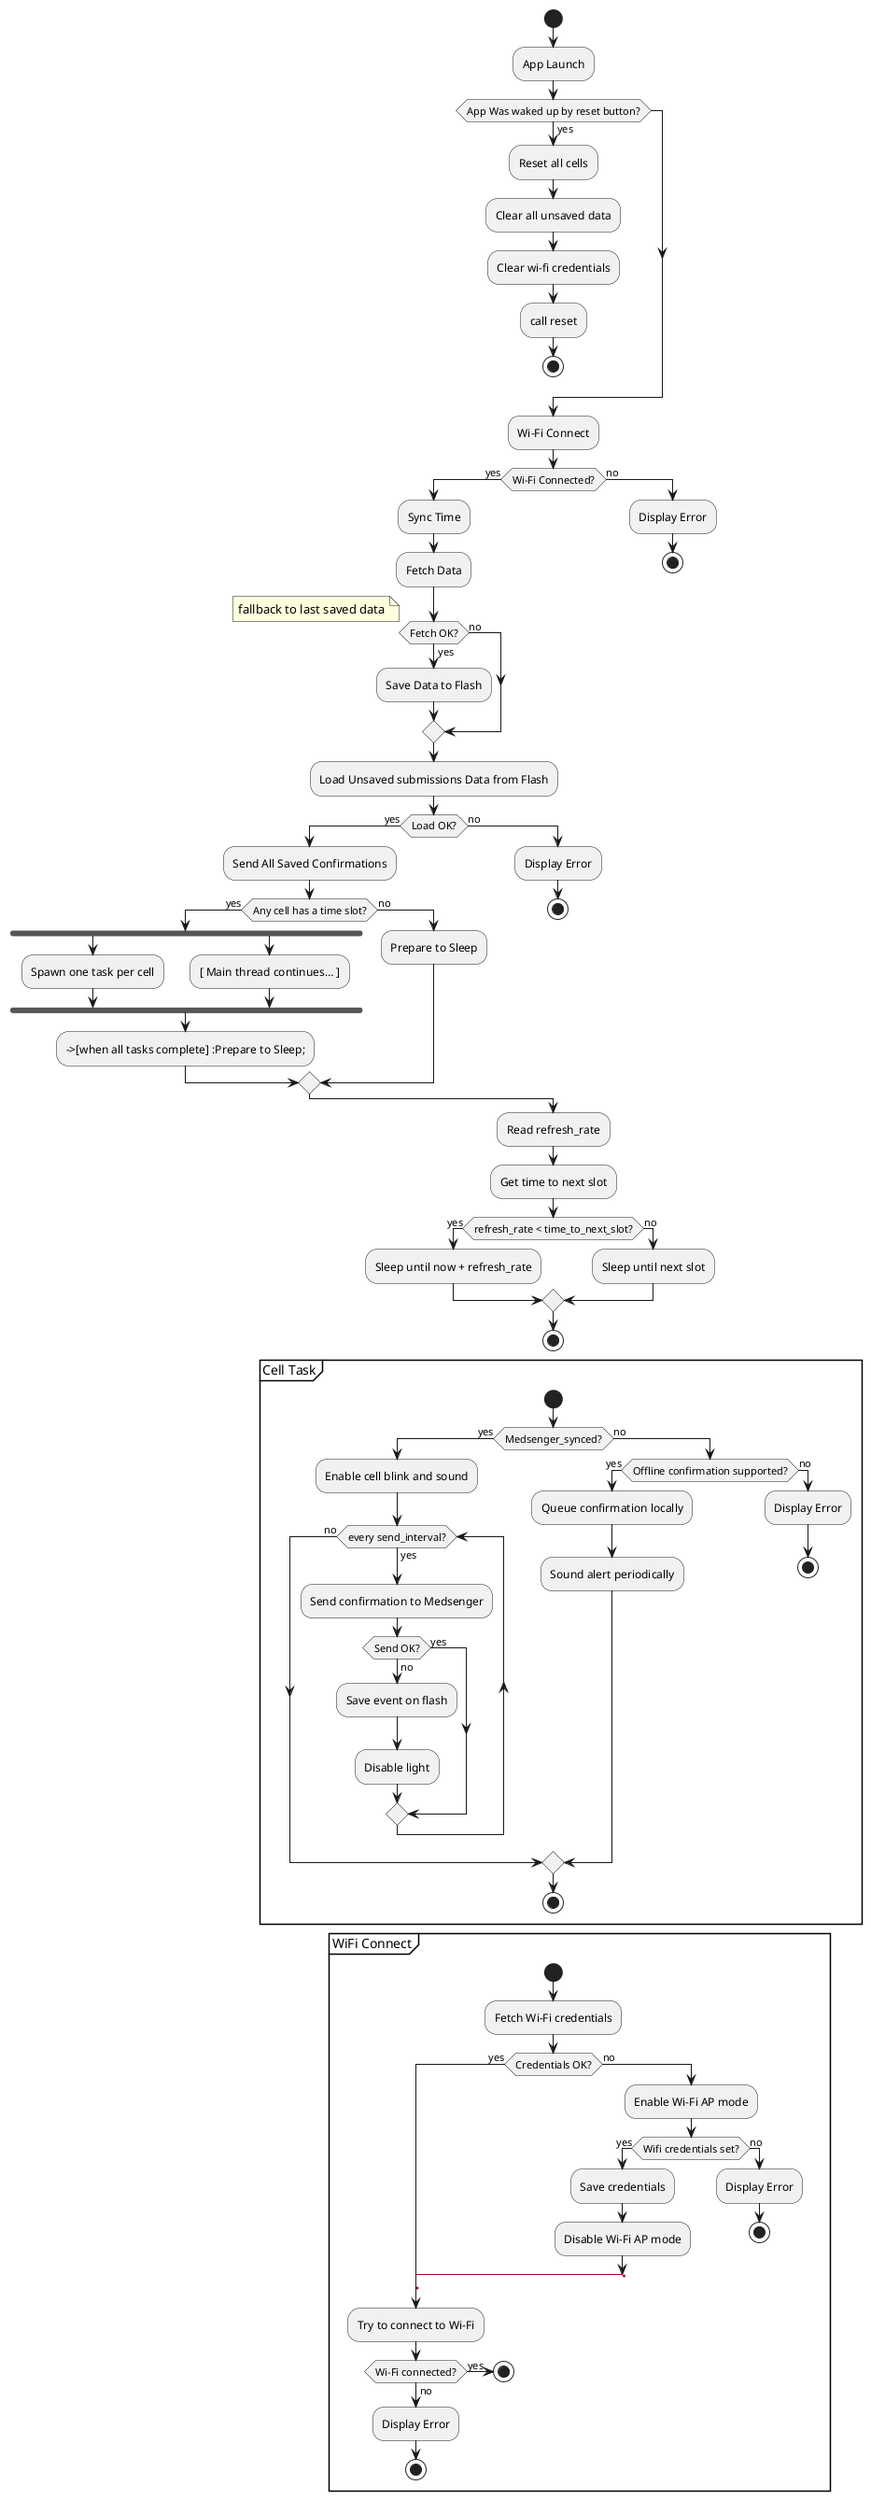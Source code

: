 @startuml
!pragma layout activityBeta

start
:App Launch;
if (App Was waked up by reset button?) then (yes)
    :Reset all cells;
    :Clear all unsaved data;
    :Clear wi-fi credentials;
    :call reset;
    stop
endif
:Wi‑Fi Connect;
if (Wi‑Fi Connected?) then (yes)
    :Sync Time;
    :Fetch Data;
    if (Fetch OK?) then (yes)
        :Save Data to Flash;
    else (no)
        note right: fallback to last saved data
    endif
    :Load Unsaved submissions Data from Flash;
    if (Load OK?) then (yes)
        :Send All Saved Confirmations;
        if (Any cell has a time slot?) then (yes)
            fork
                :Spawn one task per cell;
            fork again
                :[ Main thread continues… ];
            end fork
            -->[when all tasks complete] :Prepare to Sleep;
        else (no)
            :Prepare to Sleep;
        endif
    else (no)
        :Display Error;
        stop
    endif
else (no)
    :Display Error;
    stop
endif

:Read refresh_rate;
:Get time to next slot;
if (refresh_rate < time_to_next_slot?) then (yes)
    :Sleep until now + refresh_rate;
else (no)
    :Sleep until next slot;
endif
stop

' --- Cell task subactivity ---
partition "Cell Task" {
    start
    if (Medsenger_synced?) then (yes)
        :Enable cell blink and sound;
        while (every send_interval?) is (yes)
            :Send confirmation to Medsenger;
            if (Send OK?) then (yes)
            else (no)
                :Save event on flash;
                :Disable light;
            endif
        endwhile (no)
    else (no)
        if (Offline confirmation supported?) then (yes)
            :Queue confirmation locally;
            :Sound alert periodically;
        else (no)
            :Display Error;
            stop
        endif
    endif
    stop
}

partition "WiFi Connect" {
    start
    :Fetch Wi‑Fi credentials;
    if (Credentials OK?) then (yes)
        label padd1
        label padd2
        label padd3
        label padd4
        label padd5
        label padd6
        label padd7
        label padd8
        label conn_wifi
        :Try to connect to Wi‑Fi;
        if (Wi‑Fi connected?) then (yes)
            stop
        else (no)
            :Display Error;
            stop
        endif
    else (no)
        :Enable Wi‑Fi AP mode;
        if (Wifi credentials set?) then (yes)
            :Save credentials;
            :Disable Wi‑Fi AP mode;
            goto conn_wifi
        else (no)
            :Display Error;
            stop
        endif
    endif
}

@enduml


